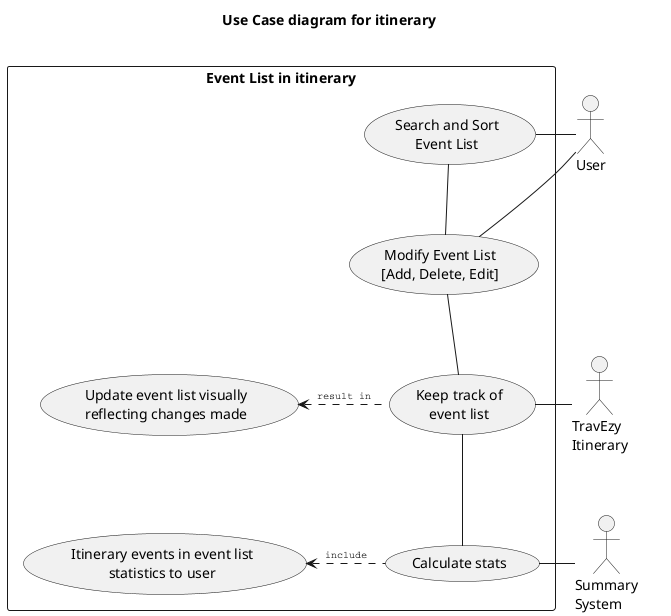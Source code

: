 @startuml
'!include ../../plantuml-styles/plantuml-ae.iuml

skinparam Shadowing false
skinparam ArrowFontStyle normal
skinparam ArrowFontName Courier
skinparam ArrowFontSize 10


title Use Case diagram for itinerary\n

actor User
actor :Summary\nSystem: as Summary
actor :TravEzy\nItinerary: as TI

rectangle "Event List in itinerary" {

  User -right- (Modify Event List\n[Add, Delete, Edit])
  User -right- (Search and Sort\nEvent List)
  (Search and Sort\nEvent List) -down- (Modify Event List\n[Add, Delete, Edit])
  (Calculate stats) -up- (Keep track of\nevent list)

  Summary -right- (Calculate stats)
  (Itinerary events in event list\nstatistics to user) <. (Calculate stats): include

  TI -left- (Keep track of\nevent list)
  (Keep track of\nevent list) .left.> (Update event list visually\nreflecting changes made): result in
  (Modify Event List\n[Add, Delete, Edit]) -down- (Keep track of\nevent list)
}

Summary -[hidden]up-> User
Summary -[hidden]up-> TI
TI -[hidden]up-> User


'!include ../../plantuml-styles/ae-copyright-footer.txt
@enduml